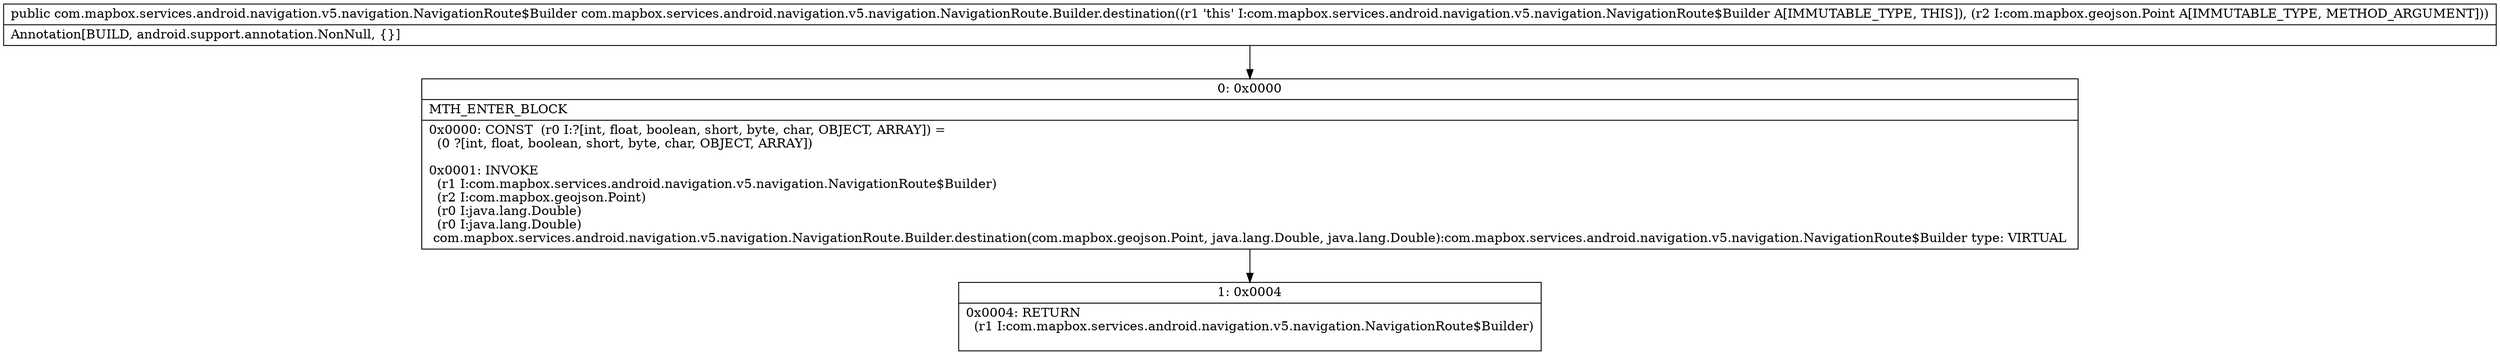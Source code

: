 digraph "CFG forcom.mapbox.services.android.navigation.v5.navigation.NavigationRoute.Builder.destination(Lcom\/mapbox\/geojson\/Point;)Lcom\/mapbox\/services\/android\/navigation\/v5\/navigation\/NavigationRoute$Builder;" {
Node_0 [shape=record,label="{0\:\ 0x0000|MTH_ENTER_BLOCK\l|0x0000: CONST  (r0 I:?[int, float, boolean, short, byte, char, OBJECT, ARRAY]) = \l  (0 ?[int, float, boolean, short, byte, char, OBJECT, ARRAY])\l \l0x0001: INVOKE  \l  (r1 I:com.mapbox.services.android.navigation.v5.navigation.NavigationRoute$Builder)\l  (r2 I:com.mapbox.geojson.Point)\l  (r0 I:java.lang.Double)\l  (r0 I:java.lang.Double)\l com.mapbox.services.android.navigation.v5.navigation.NavigationRoute.Builder.destination(com.mapbox.geojson.Point, java.lang.Double, java.lang.Double):com.mapbox.services.android.navigation.v5.navigation.NavigationRoute$Builder type: VIRTUAL \l}"];
Node_1 [shape=record,label="{1\:\ 0x0004|0x0004: RETURN  \l  (r1 I:com.mapbox.services.android.navigation.v5.navigation.NavigationRoute$Builder)\l \l}"];
MethodNode[shape=record,label="{public com.mapbox.services.android.navigation.v5.navigation.NavigationRoute$Builder com.mapbox.services.android.navigation.v5.navigation.NavigationRoute.Builder.destination((r1 'this' I:com.mapbox.services.android.navigation.v5.navigation.NavigationRoute$Builder A[IMMUTABLE_TYPE, THIS]), (r2 I:com.mapbox.geojson.Point A[IMMUTABLE_TYPE, METHOD_ARGUMENT]))  | Annotation[BUILD, android.support.annotation.NonNull, \{\}]\l}"];
MethodNode -> Node_0;
Node_0 -> Node_1;
}

